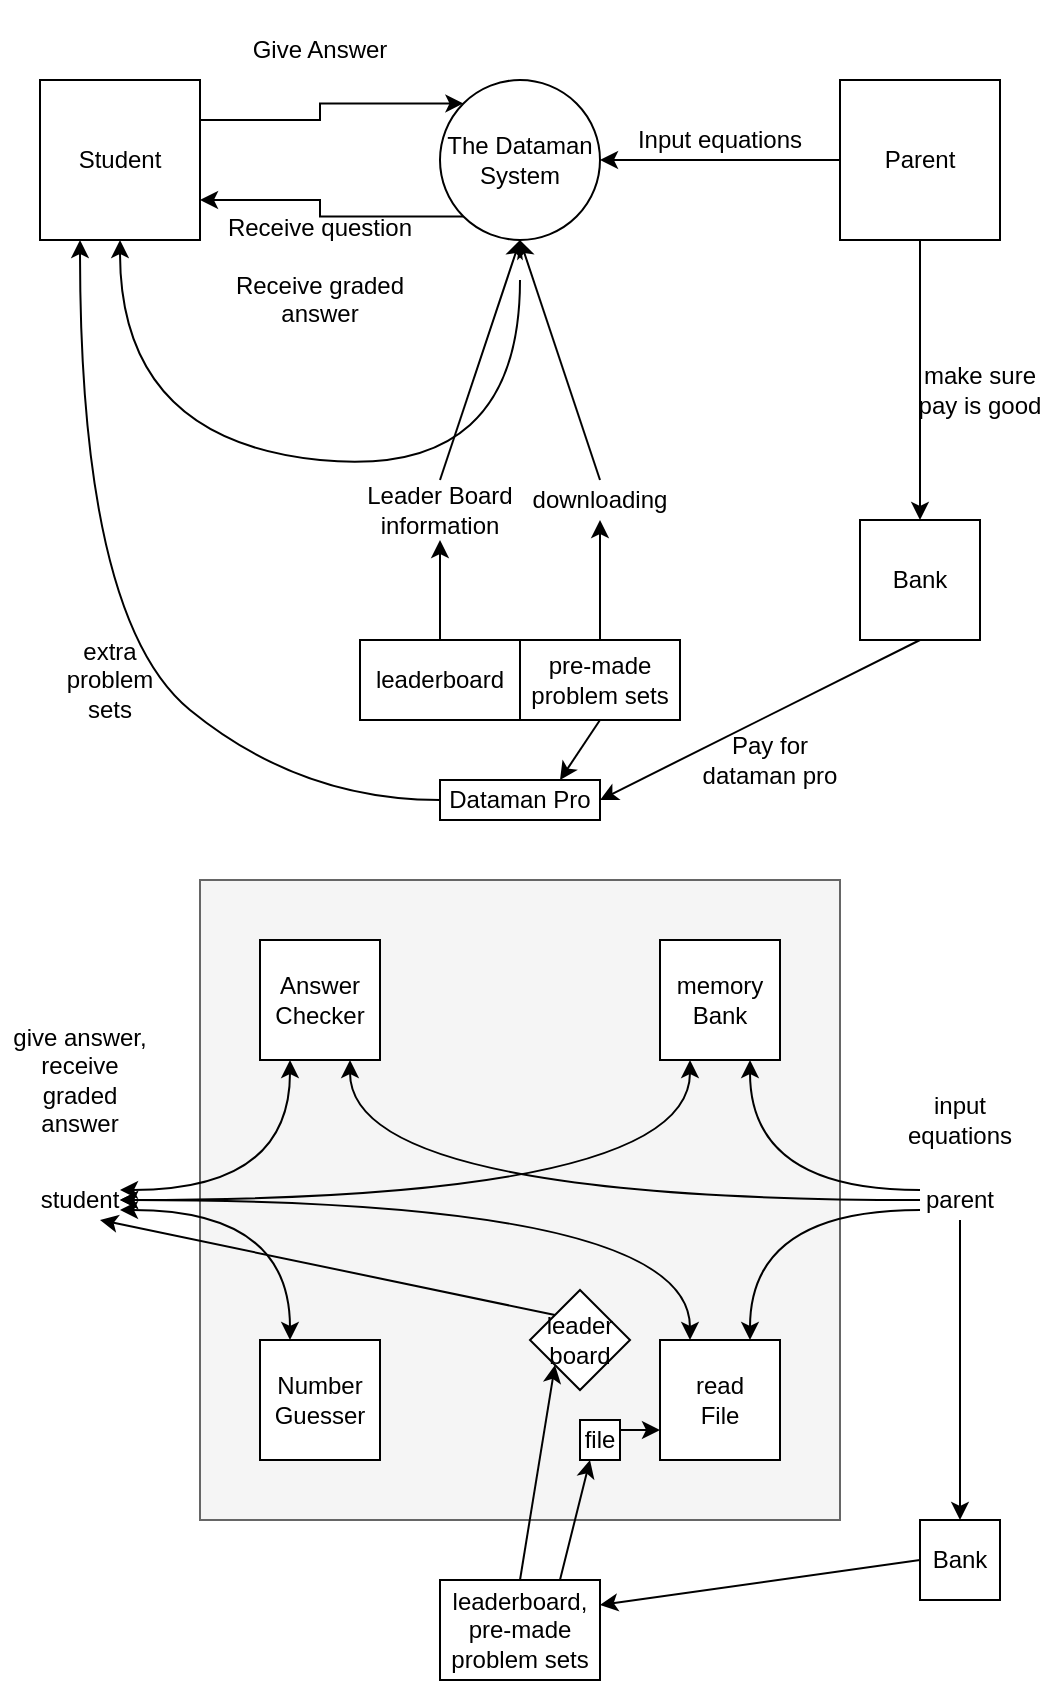 <mxfile version="12.3.9" type="device" pages="1"><diagram id="XJqh_5OILH1rITqVg5_2" name="Page-1"><mxGraphModel dx="1416" dy="869" grid="1" gridSize="10" guides="1" tooltips="1" connect="1" arrows="1" fold="1" page="1" pageScale="1" pageWidth="850" pageHeight="1100" math="0" shadow="0"><root><mxCell id="0"/><mxCell id="1" parent="0"/><mxCell id="ti4NgKAEpKekVrymQ4fp-7" style="edgeStyle=orthogonalEdgeStyle;rounded=0;orthogonalLoop=1;jettySize=auto;html=1;exitX=0;exitY=1;exitDx=0;exitDy=0;entryX=1;entryY=0.75;entryDx=0;entryDy=0;" parent="1" source="ti4NgKAEpKekVrymQ4fp-1" target="ti4NgKAEpKekVrymQ4fp-2" edge="1"><mxGeometry relative="1" as="geometry"/></mxCell><mxCell id="ti4NgKAEpKekVrymQ4fp-1" value="The Dataman System" style="ellipse;whiteSpace=wrap;html=1;aspect=fixed;" parent="1" vertex="1"><mxGeometry x="280" y="200" width="80" height="80" as="geometry"/></mxCell><mxCell id="ti4NgKAEpKekVrymQ4fp-6" style="edgeStyle=orthogonalEdgeStyle;rounded=0;orthogonalLoop=1;jettySize=auto;html=1;exitX=1;exitY=0.25;exitDx=0;exitDy=0;entryX=0;entryY=0;entryDx=0;entryDy=0;" parent="1" source="ti4NgKAEpKekVrymQ4fp-2" target="ti4NgKAEpKekVrymQ4fp-1" edge="1"><mxGeometry relative="1" as="geometry"/></mxCell><mxCell id="ti4NgKAEpKekVrymQ4fp-2" value="Student" style="whiteSpace=wrap;html=1;aspect=fixed;" parent="1" vertex="1"><mxGeometry x="80" y="200" width="80" height="80" as="geometry"/></mxCell><mxCell id="ti4NgKAEpKekVrymQ4fp-8" style="edgeStyle=orthogonalEdgeStyle;rounded=0;orthogonalLoop=1;jettySize=auto;html=1;exitX=0;exitY=0.5;exitDx=0;exitDy=0;entryX=1;entryY=0.5;entryDx=0;entryDy=0;" parent="1" source="ti4NgKAEpKekVrymQ4fp-3" target="ti4NgKAEpKekVrymQ4fp-1" edge="1"><mxGeometry relative="1" as="geometry"/></mxCell><mxCell id="ti4NgKAEpKekVrymQ4fp-3" value="Parent" style="whiteSpace=wrap;html=1;aspect=fixed;" parent="1" vertex="1"><mxGeometry x="480" y="200" width="80" height="80" as="geometry"/></mxCell><mxCell id="ti4NgKAEpKekVrymQ4fp-9" value="Receive question&lt;br&gt;&lt;br&gt;Receive graded answer" style="text;html=1;strokeColor=none;fillColor=none;align=center;verticalAlign=middle;whiteSpace=wrap;rounded=0;" parent="1" vertex="1"><mxGeometry x="170" y="270" width="100" height="50" as="geometry"/></mxCell><mxCell id="ti4NgKAEpKekVrymQ4fp-10" value="Give Answer" style="text;html=1;strokeColor=none;fillColor=none;align=center;verticalAlign=middle;whiteSpace=wrap;rounded=0;" parent="1" vertex="1"><mxGeometry x="170" y="160" width="100" height="50" as="geometry"/></mxCell><mxCell id="ti4NgKAEpKekVrymQ4fp-11" value="Input equations" style="text;html=1;strokeColor=none;fillColor=none;align=center;verticalAlign=middle;whiteSpace=wrap;rounded=0;" parent="1" vertex="1"><mxGeometry x="370" y="220" width="100" height="20" as="geometry"/></mxCell><mxCell id="FYHP5nqeAxHvgEuLuFPE-1" value="leaderboard" style="rounded=0;whiteSpace=wrap;html=1;" parent="1" vertex="1"><mxGeometry x="240" y="480" width="80" height="40" as="geometry"/></mxCell><mxCell id="FYHP5nqeAxHvgEuLuFPE-2" value="pre-made problem sets" style="rounded=0;whiteSpace=wrap;html=1;" parent="1" vertex="1"><mxGeometry x="320" y="480" width="80" height="40" as="geometry"/></mxCell><mxCell id="FYHP5nqeAxHvgEuLuFPE-3" value="Bank" style="rounded=0;whiteSpace=wrap;html=1;" parent="1" vertex="1"><mxGeometry x="490" y="420" width="60" height="60" as="geometry"/></mxCell><mxCell id="FYHP5nqeAxHvgEuLuFPE-8" value="" style="endArrow=classic;html=1;exitX=0.5;exitY=0;exitDx=0;exitDy=0;entryX=0.5;entryY=1;entryDx=0;entryDy=0;" parent="1" source="FYHP5nqeAxHvgEuLuFPE-1" target="FYHP5nqeAxHvgEuLuFPE-9" edge="1"><mxGeometry width="50" height="50" relative="1" as="geometry"><mxPoint x="140" y="450" as="sourcePoint"/><mxPoint x="190" y="400" as="targetPoint"/></mxGeometry></mxCell><mxCell id="FYHP5nqeAxHvgEuLuFPE-9" value="Leader Board information" style="text;html=1;strokeColor=none;fillColor=none;align=center;verticalAlign=middle;whiteSpace=wrap;rounded=0;" parent="1" vertex="1"><mxGeometry x="240" y="400" width="80" height="30" as="geometry"/></mxCell><mxCell id="FYHP5nqeAxHvgEuLuFPE-15" value="" style="endArrow=classic;html=1;exitX=0.5;exitY=0;exitDx=0;exitDy=0;entryX=0.5;entryY=1;entryDx=0;entryDy=0;" parent="1" source="FYHP5nqeAxHvgEuLuFPE-9" target="ti4NgKAEpKekVrymQ4fp-1" edge="1"><mxGeometry width="50" height="50" relative="1" as="geometry"><mxPoint x="80" y="550" as="sourcePoint"/><mxPoint x="130" y="500" as="targetPoint"/></mxGeometry></mxCell><mxCell id="FYHP5nqeAxHvgEuLuFPE-17" value="downloading" style="text;html=1;strokeColor=none;fillColor=none;align=center;verticalAlign=middle;whiteSpace=wrap;rounded=0;" parent="1" vertex="1"><mxGeometry x="320" y="400" width="80" height="20" as="geometry"/></mxCell><mxCell id="FYHP5nqeAxHvgEuLuFPE-18" value="" style="endArrow=classic;html=1;exitX=0.5;exitY=0;exitDx=0;exitDy=0;entryX=0.5;entryY=1;entryDx=0;entryDy=0;" parent="1" source="FYHP5nqeAxHvgEuLuFPE-2" target="FYHP5nqeAxHvgEuLuFPE-17" edge="1"><mxGeometry width="50" height="50" relative="1" as="geometry"><mxPoint x="80" y="550" as="sourcePoint"/><mxPoint x="130" y="500" as="targetPoint"/></mxGeometry></mxCell><mxCell id="FYHP5nqeAxHvgEuLuFPE-19" value="" style="endArrow=classic;html=1;exitX=0.5;exitY=0;exitDx=0;exitDy=0;" parent="1" source="FYHP5nqeAxHvgEuLuFPE-17" edge="1"><mxGeometry width="50" height="50" relative="1" as="geometry"><mxPoint x="80" y="550" as="sourcePoint"/><mxPoint x="320" y="280" as="targetPoint"/></mxGeometry></mxCell><mxCell id="FYHP5nqeAxHvgEuLuFPE-20" value="" style="curved=1;endArrow=classic;html=1;" parent="1" target="ti4NgKAEpKekVrymQ4fp-2" edge="1"><mxGeometry width="50" height="50" relative="1" as="geometry"><mxPoint x="320" y="300" as="sourcePoint"/><mxPoint x="130" y="500" as="targetPoint"/><Array as="points"><mxPoint x="320" y="400"/><mxPoint x="120" y="380"/></Array></mxGeometry></mxCell><mxCell id="FYHP5nqeAxHvgEuLuFPE-21" value="" style="endArrow=classic;html=1;exitX=0.5;exitY=1;exitDx=0;exitDy=0;entryX=0.5;entryY=0;entryDx=0;entryDy=0;" parent="1" source="ti4NgKAEpKekVrymQ4fp-3" target="FYHP5nqeAxHvgEuLuFPE-3" edge="1"><mxGeometry width="50" height="50" relative="1" as="geometry"><mxPoint x="80" y="590" as="sourcePoint"/><mxPoint x="130" y="540" as="targetPoint"/></mxGeometry></mxCell><mxCell id="FYHP5nqeAxHvgEuLuFPE-24" value="Dataman Pro" style="rounded=0;whiteSpace=wrap;html=1;" parent="1" vertex="1"><mxGeometry x="280" y="550" width="80" height="20" as="geometry"/></mxCell><mxCell id="FYHP5nqeAxHvgEuLuFPE-25" value="" style="endArrow=classic;html=1;exitX=0.5;exitY=1;exitDx=0;exitDy=0;entryX=1;entryY=0.5;entryDx=0;entryDy=0;" parent="1" source="FYHP5nqeAxHvgEuLuFPE-3" target="FYHP5nqeAxHvgEuLuFPE-24" edge="1"><mxGeometry width="50" height="50" relative="1" as="geometry"><mxPoint x="80" y="640" as="sourcePoint"/><mxPoint x="130" y="590" as="targetPoint"/></mxGeometry></mxCell><mxCell id="FYHP5nqeAxHvgEuLuFPE-26" value="" style="endArrow=classic;html=1;exitX=0.5;exitY=1;exitDx=0;exitDy=0;entryX=0.75;entryY=0;entryDx=0;entryDy=0;" parent="1" source="FYHP5nqeAxHvgEuLuFPE-2" target="FYHP5nqeAxHvgEuLuFPE-24" edge="1"><mxGeometry width="50" height="50" relative="1" as="geometry"><mxPoint x="80" y="640" as="sourcePoint"/><mxPoint x="130" y="590" as="targetPoint"/></mxGeometry></mxCell><mxCell id="FYHP5nqeAxHvgEuLuFPE-28" value="" style="curved=1;endArrow=classic;html=1;exitX=0;exitY=0.5;exitDx=0;exitDy=0;entryX=0.25;entryY=1;entryDx=0;entryDy=0;" parent="1" source="FYHP5nqeAxHvgEuLuFPE-24" target="ti4NgKAEpKekVrymQ4fp-2" edge="1"><mxGeometry width="50" height="50" relative="1" as="geometry"><mxPoint x="80" y="640" as="sourcePoint"/><mxPoint x="130" y="590" as="targetPoint"/><Array as="points"><mxPoint x="210" y="560"/><mxPoint x="100" y="470"/></Array></mxGeometry></mxCell><mxCell id="FYHP5nqeAxHvgEuLuFPE-29" value="Pay for dataman pro" style="text;html=1;strokeColor=none;fillColor=none;align=center;verticalAlign=middle;whiteSpace=wrap;rounded=0;" parent="1" vertex="1"><mxGeometry x="410" y="520" width="70" height="40" as="geometry"/></mxCell><mxCell id="FYHP5nqeAxHvgEuLuFPE-30" value="make sure pay is good" style="text;html=1;strokeColor=none;fillColor=none;align=center;verticalAlign=middle;whiteSpace=wrap;rounded=0;" parent="1" vertex="1"><mxGeometry x="510" y="340" width="80" height="30" as="geometry"/></mxCell><mxCell id="FYHP5nqeAxHvgEuLuFPE-31" value="extra problem sets" style="text;html=1;strokeColor=none;fillColor=none;align=center;verticalAlign=middle;whiteSpace=wrap;rounded=0;" parent="1" vertex="1"><mxGeometry x="90" y="480" width="50" height="40" as="geometry"/></mxCell><mxCell id="5fSzwxDq9fYMzLCwMaQV-1" value="" style="whiteSpace=wrap;html=1;aspect=fixed;fillColor=#f5f5f5;strokeColor=#666666;fontColor=#333333;" parent="1" vertex="1"><mxGeometry x="160" y="600" width="320" height="320" as="geometry"/></mxCell><mxCell id="5fSzwxDq9fYMzLCwMaQV-2" value="" style="whiteSpace=wrap;html=1;aspect=fixed;" parent="1" vertex="1"><mxGeometry x="190" y="630" width="60" height="60" as="geometry"/></mxCell><mxCell id="5fSzwxDq9fYMzLCwMaQV-3" value="" style="whiteSpace=wrap;html=1;aspect=fixed;" parent="1" vertex="1"><mxGeometry x="390" y="830" width="60" height="60" as="geometry"/></mxCell><mxCell id="5fSzwxDq9fYMzLCwMaQV-4" value="" style="whiteSpace=wrap;html=1;aspect=fixed;" parent="1" vertex="1"><mxGeometry x="190" y="830" width="60" height="60" as="geometry"/></mxCell><mxCell id="5fSzwxDq9fYMzLCwMaQV-5" value="" style="whiteSpace=wrap;html=1;aspect=fixed;" parent="1" vertex="1"><mxGeometry x="390" y="630" width="60" height="60" as="geometry"/></mxCell><mxCell id="5fSzwxDq9fYMzLCwMaQV-6" value="Answer&lt;br&gt;Checker" style="text;html=1;strokeColor=none;fillColor=none;align=center;verticalAlign=middle;whiteSpace=wrap;rounded=0;" parent="1" vertex="1"><mxGeometry x="200" y="650" width="40" height="20" as="geometry"/></mxCell><mxCell id="5fSzwxDq9fYMzLCwMaQV-7" value="memory&lt;br&gt;Bank" style="text;html=1;strokeColor=none;fillColor=none;align=center;verticalAlign=middle;whiteSpace=wrap;rounded=0;" parent="1" vertex="1"><mxGeometry x="400" y="650" width="40" height="20" as="geometry"/></mxCell><mxCell id="5fSzwxDq9fYMzLCwMaQV-8" value="Number&lt;br&gt;Guesser" style="text;html=1;strokeColor=none;fillColor=none;align=center;verticalAlign=middle;whiteSpace=wrap;rounded=0;" parent="1" vertex="1"><mxGeometry x="200" y="850" width="40" height="20" as="geometry"/></mxCell><mxCell id="5fSzwxDq9fYMzLCwMaQV-9" value="read&lt;br&gt;File" style="text;html=1;strokeColor=none;fillColor=none;align=center;verticalAlign=middle;whiteSpace=wrap;rounded=0;" parent="1" vertex="1"><mxGeometry x="400" y="850" width="40" height="20" as="geometry"/></mxCell><mxCell id="5fSzwxDq9fYMzLCwMaQV-10" value="student" style="text;html=1;strokeColor=none;fillColor=none;align=center;verticalAlign=middle;whiteSpace=wrap;rounded=0;" parent="1" vertex="1"><mxGeometry x="80" y="750" width="40" height="20" as="geometry"/></mxCell><mxCell id="5fSzwxDq9fYMzLCwMaQV-11" value="parent" style="text;html=1;strokeColor=none;fillColor=none;align=center;verticalAlign=middle;whiteSpace=wrap;rounded=0;" parent="1" vertex="1"><mxGeometry x="520" y="750" width="40" height="20" as="geometry"/></mxCell><mxCell id="5fSzwxDq9fYMzLCwMaQV-12" value="" style="curved=1;endArrow=classic;html=1;exitX=0;exitY=0.25;exitDx=0;exitDy=0;entryX=0.75;entryY=1;entryDx=0;entryDy=0;" parent="1" source="5fSzwxDq9fYMzLCwMaQV-11" target="5fSzwxDq9fYMzLCwMaQV-5" edge="1"><mxGeometry width="50" height="50" relative="1" as="geometry"><mxPoint x="80" y="990" as="sourcePoint"/><mxPoint x="130" y="940" as="targetPoint"/><Array as="points"><mxPoint x="435" y="755"/></Array></mxGeometry></mxCell><mxCell id="5fSzwxDq9fYMzLCwMaQV-13" value="" style="curved=1;endArrow=classic;html=1;exitX=0;exitY=0.75;exitDx=0;exitDy=0;entryX=0.75;entryY=0;entryDx=0;entryDy=0;" parent="1" source="5fSzwxDq9fYMzLCwMaQV-11" target="5fSzwxDq9fYMzLCwMaQV-3" edge="1"><mxGeometry width="50" height="50" relative="1" as="geometry"><mxPoint x="530" y="770" as="sourcePoint"/><mxPoint x="445" y="700" as="targetPoint"/><Array as="points"><mxPoint x="435" y="765"/></Array></mxGeometry></mxCell><mxCell id="5fSzwxDq9fYMzLCwMaQV-14" value="" style="curved=1;endArrow=classic;html=1;exitX=0;exitY=0.5;exitDx=0;exitDy=0;entryX=0.75;entryY=1;entryDx=0;entryDy=0;" parent="1" source="5fSzwxDq9fYMzLCwMaQV-11" target="5fSzwxDq9fYMzLCwMaQV-2" edge="1"><mxGeometry width="50" height="50" relative="1" as="geometry"><mxPoint x="530" y="765" as="sourcePoint"/><mxPoint x="445" y="700" as="targetPoint"/><Array as="points"><mxPoint x="235" y="760"/></Array></mxGeometry></mxCell><mxCell id="5fSzwxDq9fYMzLCwMaQV-17" value="" style="curved=1;endArrow=classic;html=1;exitX=1;exitY=0.25;exitDx=0;exitDy=0;entryX=0.25;entryY=1;entryDx=0;entryDy=0;startArrow=classic;startFill=1;" parent="1" source="5fSzwxDq9fYMzLCwMaQV-10" target="5fSzwxDq9fYMzLCwMaQV-2" edge="1"><mxGeometry width="50" height="50" relative="1" as="geometry"><mxPoint x="530" y="770" as="sourcePoint"/><mxPoint x="245.0" y="700" as="targetPoint"/><Array as="points"><mxPoint x="205" y="755"/></Array></mxGeometry></mxCell><mxCell id="5fSzwxDq9fYMzLCwMaQV-18" value="" style="curved=1;endArrow=classic;html=1;exitX=1;exitY=0.5;exitDx=0;exitDy=0;entryX=0.25;entryY=1;entryDx=0;entryDy=0;startArrow=classic;startFill=1;" parent="1" source="5fSzwxDq9fYMzLCwMaQV-10" target="5fSzwxDq9fYMzLCwMaQV-5" edge="1"><mxGeometry width="50" height="50" relative="1" as="geometry"><mxPoint x="130" y="765" as="sourcePoint"/><mxPoint x="215.0" y="700" as="targetPoint"/><Array as="points"><mxPoint x="405" y="760"/></Array></mxGeometry></mxCell><mxCell id="5fSzwxDq9fYMzLCwMaQV-19" value="" style="curved=1;endArrow=classic;html=1;exitX=1;exitY=0.5;exitDx=0;exitDy=0;entryX=0.25;entryY=0;entryDx=0;entryDy=0;startArrow=classic;startFill=1;" parent="1" source="5fSzwxDq9fYMzLCwMaQV-10" target="5fSzwxDq9fYMzLCwMaQV-3" edge="1"><mxGeometry width="50" height="50" relative="1" as="geometry"><mxPoint x="130" y="765" as="sourcePoint"/><mxPoint x="215.0" y="700" as="targetPoint"/><Array as="points"><mxPoint x="405" y="760"/></Array></mxGeometry></mxCell><mxCell id="5fSzwxDq9fYMzLCwMaQV-20" value="" style="curved=1;endArrow=classic;html=1;exitX=1;exitY=0.75;exitDx=0;exitDy=0;entryX=0.25;entryY=0;entryDx=0;entryDy=0;startArrow=classic;startFill=1;" parent="1" source="5fSzwxDq9fYMzLCwMaQV-10" target="5fSzwxDq9fYMzLCwMaQV-4" edge="1"><mxGeometry width="50" height="50" relative="1" as="geometry"><mxPoint x="140" y="775" as="sourcePoint"/><mxPoint x="225.0" y="710" as="targetPoint"/><Array as="points"><mxPoint x="205" y="765"/></Array></mxGeometry></mxCell><mxCell id="5fSzwxDq9fYMzLCwMaQV-21" value="file" style="whiteSpace=wrap;html=1;aspect=fixed;" parent="1" vertex="1"><mxGeometry x="350" y="870" width="20" height="20" as="geometry"/></mxCell><mxCell id="5fSzwxDq9fYMzLCwMaQV-23" value="" style="endArrow=classic;html=1;exitX=1;exitY=0.25;exitDx=0;exitDy=0;entryX=0;entryY=0.75;entryDx=0;entryDy=0;" parent="1" source="5fSzwxDq9fYMzLCwMaQV-21" target="5fSzwxDq9fYMzLCwMaQV-3" edge="1"><mxGeometry width="50" height="50" relative="1" as="geometry"><mxPoint x="80" y="990" as="sourcePoint"/><mxPoint x="130" y="940" as="targetPoint"/></mxGeometry></mxCell><mxCell id="5fSzwxDq9fYMzLCwMaQV-24" value="input equations" style="text;html=1;strokeColor=none;fillColor=none;align=center;verticalAlign=middle;whiteSpace=wrap;rounded=0;" parent="1" vertex="1"><mxGeometry x="510" y="700" width="60" height="40" as="geometry"/></mxCell><mxCell id="5fSzwxDq9fYMzLCwMaQV-25" value="give answer, receive graded answer" style="text;html=1;strokeColor=none;fillColor=none;align=center;verticalAlign=middle;whiteSpace=wrap;rounded=0;" parent="1" vertex="1"><mxGeometry x="60" y="670" width="80" height="60" as="geometry"/></mxCell><mxCell id="5fSzwxDq9fYMzLCwMaQV-27" value="leaderboard, pre-made problem sets" style="rounded=0;whiteSpace=wrap;html=1;" parent="1" vertex="1"><mxGeometry x="280" y="950" width="80" height="50" as="geometry"/></mxCell><mxCell id="oxmeN-GShPynb6vCPQSs-1" value="leader&lt;br&gt;board" style="rhombus;whiteSpace=wrap;html=1;" vertex="1" parent="1"><mxGeometry x="325" y="805" width="50" height="50" as="geometry"/></mxCell><mxCell id="oxmeN-GShPynb6vCPQSs-2" value="" style="endArrow=classic;html=1;exitX=0.5;exitY=0;exitDx=0;exitDy=0;entryX=0;entryY=1;entryDx=0;entryDy=0;" edge="1" parent="1" source="5fSzwxDq9fYMzLCwMaQV-27" target="oxmeN-GShPynb6vCPQSs-1"><mxGeometry width="50" height="50" relative="1" as="geometry"><mxPoint x="60" y="1070" as="sourcePoint"/><mxPoint x="110" y="1020" as="targetPoint"/></mxGeometry></mxCell><mxCell id="oxmeN-GShPynb6vCPQSs-3" value="" style="endArrow=classic;html=1;exitX=0;exitY=0;exitDx=0;exitDy=0;entryX=0.75;entryY=1;entryDx=0;entryDy=0;" edge="1" parent="1" source="oxmeN-GShPynb6vCPQSs-1" target="5fSzwxDq9fYMzLCwMaQV-10"><mxGeometry width="50" height="50" relative="1" as="geometry"><mxPoint x="330" y="960" as="sourcePoint"/><mxPoint x="347.5" y="852.5" as="targetPoint"/></mxGeometry></mxCell><mxCell id="oxmeN-GShPynb6vCPQSs-4" value="Bank" style="whiteSpace=wrap;html=1;aspect=fixed;" vertex="1" parent="1"><mxGeometry x="520" y="920" width="40" height="40" as="geometry"/></mxCell><mxCell id="oxmeN-GShPynb6vCPQSs-5" value="" style="endArrow=classic;html=1;exitX=0.5;exitY=1;exitDx=0;exitDy=0;entryX=0.5;entryY=0;entryDx=0;entryDy=0;" edge="1" parent="1" source="5fSzwxDq9fYMzLCwMaQV-11" target="oxmeN-GShPynb6vCPQSs-4"><mxGeometry width="50" height="50" relative="1" as="geometry"><mxPoint x="60" y="1070" as="sourcePoint"/><mxPoint x="110" y="1020" as="targetPoint"/></mxGeometry></mxCell><mxCell id="oxmeN-GShPynb6vCPQSs-6" value="" style="endArrow=classic;html=1;exitX=0;exitY=0.5;exitDx=0;exitDy=0;entryX=1;entryY=0.25;entryDx=0;entryDy=0;" edge="1" parent="1" source="oxmeN-GShPynb6vCPQSs-4" target="5fSzwxDq9fYMzLCwMaQV-27"><mxGeometry width="50" height="50" relative="1" as="geometry"><mxPoint x="60" y="1070" as="sourcePoint"/><mxPoint x="440" y="1000" as="targetPoint"/></mxGeometry></mxCell><mxCell id="oxmeN-GShPynb6vCPQSs-7" value="" style="endArrow=classic;html=1;exitX=0.75;exitY=0;exitDx=0;exitDy=0;entryX=0.25;entryY=1;entryDx=0;entryDy=0;" edge="1" parent="1" source="5fSzwxDq9fYMzLCwMaQV-27" target="5fSzwxDq9fYMzLCwMaQV-21"><mxGeometry width="50" height="50" relative="1" as="geometry"><mxPoint x="60" y="1070" as="sourcePoint"/><mxPoint x="110" y="1020" as="targetPoint"/></mxGeometry></mxCell></root></mxGraphModel></diagram></mxfile>